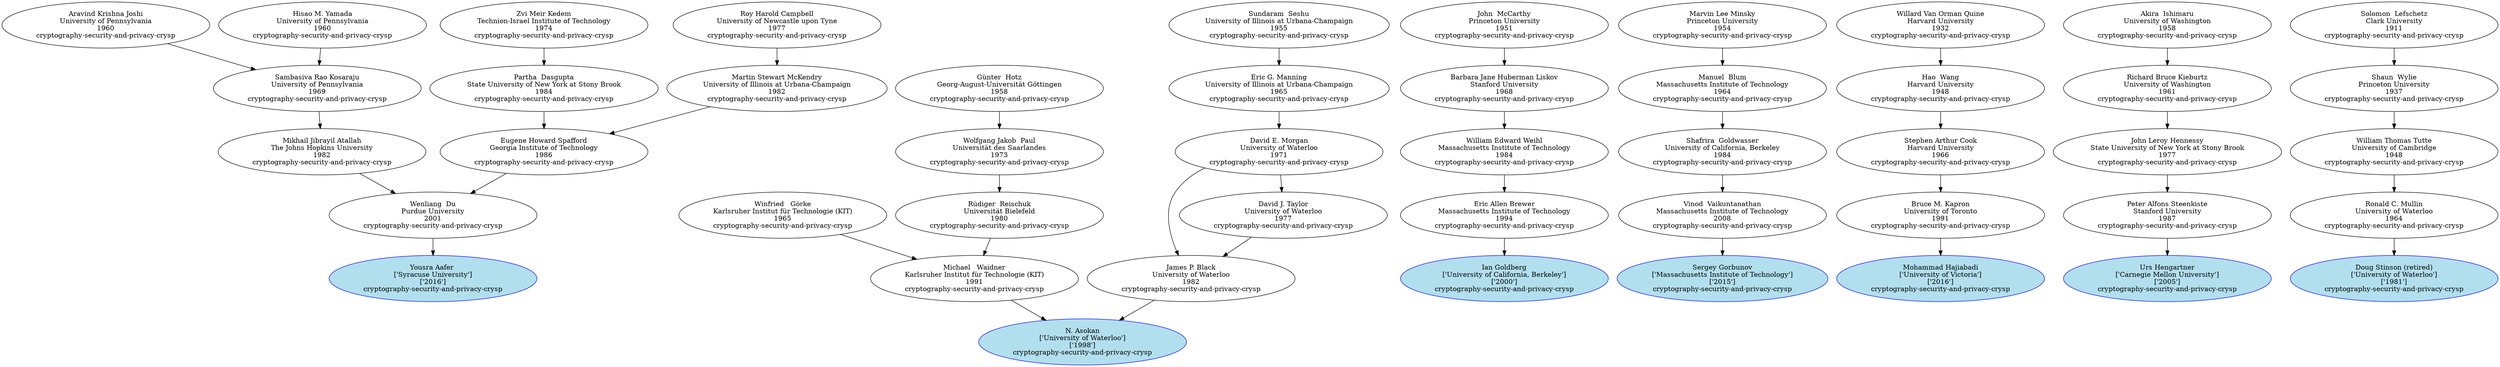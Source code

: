 digraph "Academic Genealogy for cryptography-security-and-privacy-crysp" {
	218594 [label="Yousra Aafer 
['Syracuse University']
['2016']
cryptography-security-and-privacy-crysp" color=blue fillcolor=lightblue2 style=filled]
	67046 [label="N. Asokan
['University of Waterloo']
['1998']
cryptography-security-and-privacy-crysp" color=blue fillcolor=lightblue2 style=filled]
	70144 [label="Ian Goldberg
['University of California, Berkeley']
['2000']
cryptography-security-and-privacy-crysp" color=blue fillcolor=lightblue2 style=filled]
	203875 [label="Sergey Gorbunov
['Massachusetts Institute of Technology']
['2015']
cryptography-security-and-privacy-crysp" color=blue fillcolor=lightblue2 style=filled]
	206018 [label="Mohammad Hajiabadi
['University of Victoria']
['2016']
cryptography-security-and-privacy-crysp" color=blue fillcolor=lightblue2 style=filled]
	145850 [label="Urs Hengartner
['Carnegie Mellon University']
['2005']
cryptography-security-and-privacy-crysp" color=blue fillcolor=lightblue2 style=filled]
	33044 [label="Doug Stinson (retired)
['University of Waterloo']
['1981']
cryptography-security-and-privacy-crysp" color=blue fillcolor=lightblue2 style=filled]
	81699 [label="Wenliang  Du
Purdue University
2001
cryptography-security-and-privacy-crysp"]
	120682 [label="Michael   Waidner
Karlsruher Institut für Technologie (KIT)
1991
cryptography-security-and-privacy-crysp"]
	66819 [label="James P. Black
University of Waterloo
1982
cryptography-security-and-privacy-crysp"]
	67451 [label="Eric Allen Brewer
Massachusetts Institute of Technology
1994
cryptography-security-and-privacy-crysp"]
	133526 [label="Vinod  Vaikuntanathan
Massachusetts Institute of Technology
2008
cryptography-security-and-privacy-crysp"]
	72032 [label="Bruce M. Kapron
University of Toronto
1991
cryptography-security-and-privacy-crysp"]
	50087 [label="Peter Alfons Steenkiste
Stanford University
1987
cryptography-security-and-privacy-crysp"]
	33040 [label="Ronald C. Mullin
University of Waterloo
1964
cryptography-security-and-privacy-crysp"]
	47076 [label="Mikhail Jibrayil Atallah
The Johns Hopkins University
1982
cryptography-security-and-privacy-crysp"]
	81691 [label="Eugene Howard Spafford
Georgia Institute of Technology
1986
cryptography-security-and-privacy-crysp"]
	120676 [label="Winfried   Görke
Karlsruher Institut für Technologie (KIT)
1965
cryptography-security-and-privacy-crysp"]
	58017 [label="Rüdiger  Reischuk
Universität Bielefeld
1980
cryptography-security-and-privacy-crysp"]
	66870 [label="David J. Taylor
University of Waterloo
1977
cryptography-security-and-privacy-crysp"]
	66871 [label="David E. Morgan
University of Waterloo
1971
cryptography-security-and-privacy-crysp"]
	67447 [label="William Edward Weihl
Massachusetts Institute of Technology
1984
cryptography-security-and-privacy-crysp"]
	35879 [label="Shafrira  Goldwasser
University of California, Berkeley
1984
cryptography-security-and-privacy-crysp"]
	14011 [label="Stephen Arthur Cook
Harvard University
1966
cryptography-security-and-privacy-crysp"]
	40909 [label="John Leroy Hennessy
State University of New York at Stony Brook
1977
cryptography-security-and-privacy-crysp"]
	15096 [label="William Thomas Tutte
University of Cambridge
1948
cryptography-security-and-privacy-crysp"]
	50660 [label="Sambasiva Rao Kosaraju
University of Pennsylvania
1969
cryptography-security-and-privacy-crysp"]
	52892 [label="Partha  Dasgupta
State University of New York at Stony Brook
1984
cryptography-security-and-privacy-crysp"]
	106989 [label="Martin Stewart McKendry
University of Illinois at Urbana-Champaign
1982
cryptography-security-and-privacy-crysp"]
	21130 [label="Wolfgang Jakob  Paul
Universität des Saarlandes
1973
cryptography-security-and-privacy-crysp"]
	66872 [label="Eric G. Manning
University of Illinois at Urbana-Champaign
1965
cryptography-security-and-privacy-crysp"]
	61932 [label="Barbara Jane Huberman Liskov
Stanford University
1968
cryptography-security-and-privacy-crysp"]
	13373 [label="Manuel  Blum
Massachusetts Institute of Technology
1964
cryptography-security-and-privacy-crysp"]
	29869 [label="Hao  Wang
Harvard University
1948
cryptography-security-and-privacy-crysp"]
	94545 [label="Richard Bruce Kieburtz
University of Washington
1961
cryptography-security-and-privacy-crysp"]
	1406 [label="Shaun  Wylie
Princeton University
1937
cryptography-security-and-privacy-crysp"]
	129486 [label="Aravind Krishna Joshi
University of Pennsylvania
1960
cryptography-security-and-privacy-crysp"]
	53467 [label="Hisao M. Yamada
University of Pennsylvania
1960
cryptography-security-and-privacy-crysp"]
	11624 [label="Zvi Meir Kedem
Technion-Israel Institute of Technology
1974
cryptography-security-and-privacy-crysp"]
	94846 [label="Roy Harold Campbell
University of Newcastle upon Tyne
1977
cryptography-security-and-privacy-crysp"]
	21668 [label="Günter  Hotz
Georg-August-Universität Göttingen
1958
cryptography-security-and-privacy-crysp"]
	92718 [label="Sundaram  Seshu
University of Illinois at Urbana-Champaign
1955
cryptography-security-and-privacy-crysp"]
	22145 [label="John  McCarthy
Princeton University
1951
cryptography-security-and-privacy-crysp"]
	6869 [label="Marvin Lee Minsky
Princeton University
1954
cryptography-security-and-privacy-crysp"]
	73831 [label="Willard Van Orman Quine
Harvard University
1932
cryptography-security-and-privacy-crysp"]
	21212 [label="Akira  Ishimaru
University of Washington
1958
cryptography-security-and-privacy-crysp"]
	7461 [label="Solomon  Lefschetz
Clark University
1911
cryptography-security-and-privacy-crysp"]
	81699 -> 218594
	120682 -> 67046
	66819 -> 67046
	67451 -> 70144
	133526 -> 203875
	72032 -> 206018
	50087 -> 145850
	33040 -> 33044
	47076 -> 81699
	81691 -> 81699
	120676 -> 120682
	58017 -> 120682
	66870 -> 66819
	66871 -> 66819
	67447 -> 67451
	35879 -> 133526
	14011 -> 72032
	40909 -> 50087
	15096 -> 33040
	50660 -> 47076
	52892 -> 81691
	106989 -> 81691
	21130 -> 58017
	66871 -> 66870
	66872 -> 66871
	61932 -> 67447
	13373 -> 35879
	29869 -> 14011
	94545 -> 40909
	1406 -> 15096
	129486 -> 50660
	53467 -> 50660
	11624 -> 52892
	94846 -> 106989
	21668 -> 21130
	92718 -> 66872
	22145 -> 61932
	6869 -> 13373
	73831 -> 29869
	21212 -> 94545
	7461 -> 1406
}
